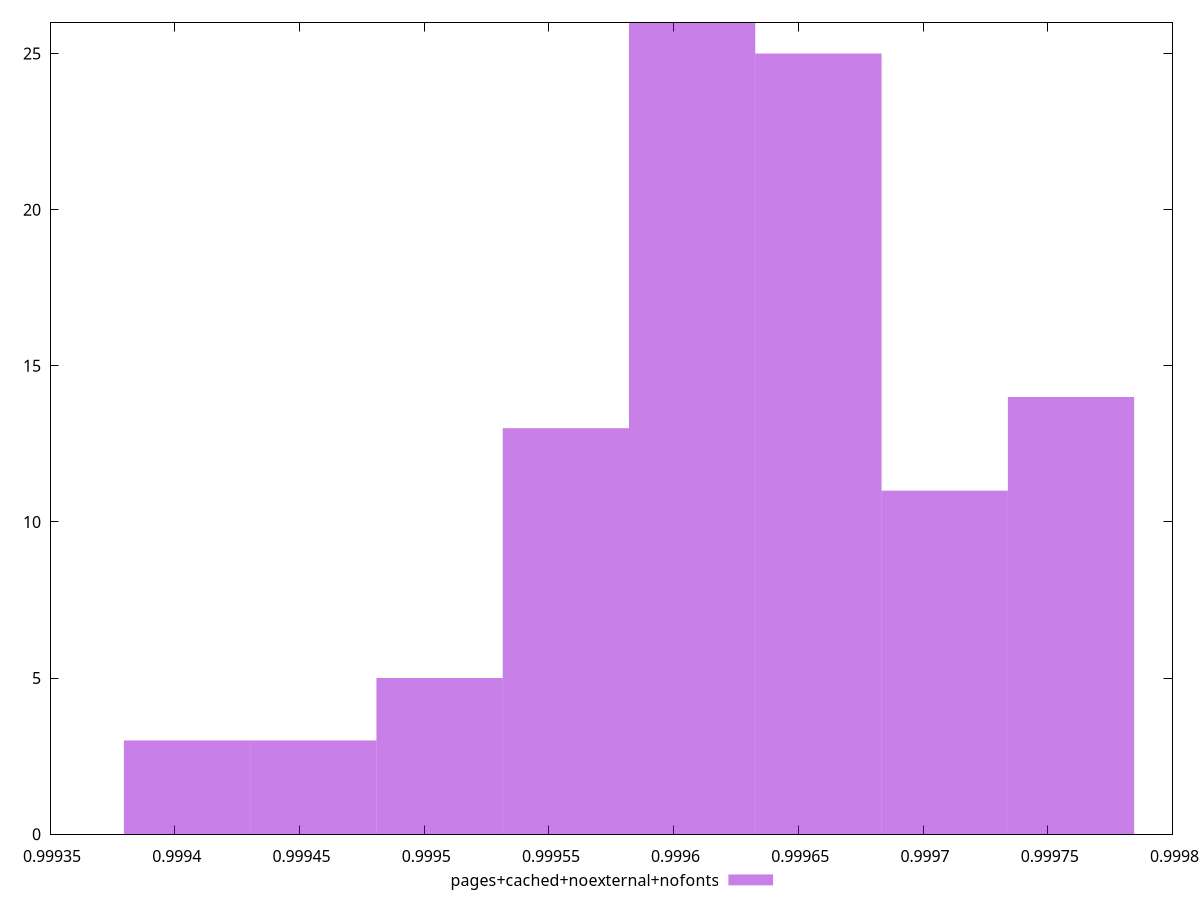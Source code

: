 $_pagesCachedNoexternalNofonts <<EOF
0.999708683124758 11
0.9997593089759316 14
0.9996580572735844 25
0.9995568055712373 13
0.9996074314224108 26
0.9994555538688901 3
0.9994049280177165 3
0.9995061797200636 5
EOF
set key outside below
set terminal pngcairo
set output "report_00005_2020-11-02T22-26-11.212Z/mainthread-work-breakdown/pages+cached+noexternal+nofonts//hist.png"
set yrange [0:26]
set boxwidth 0.000050625851173583734
set style fill transparent solid 0.5 noborder
plot $_pagesCachedNoexternalNofonts title "pages+cached+noexternal+nofonts" with boxes ,